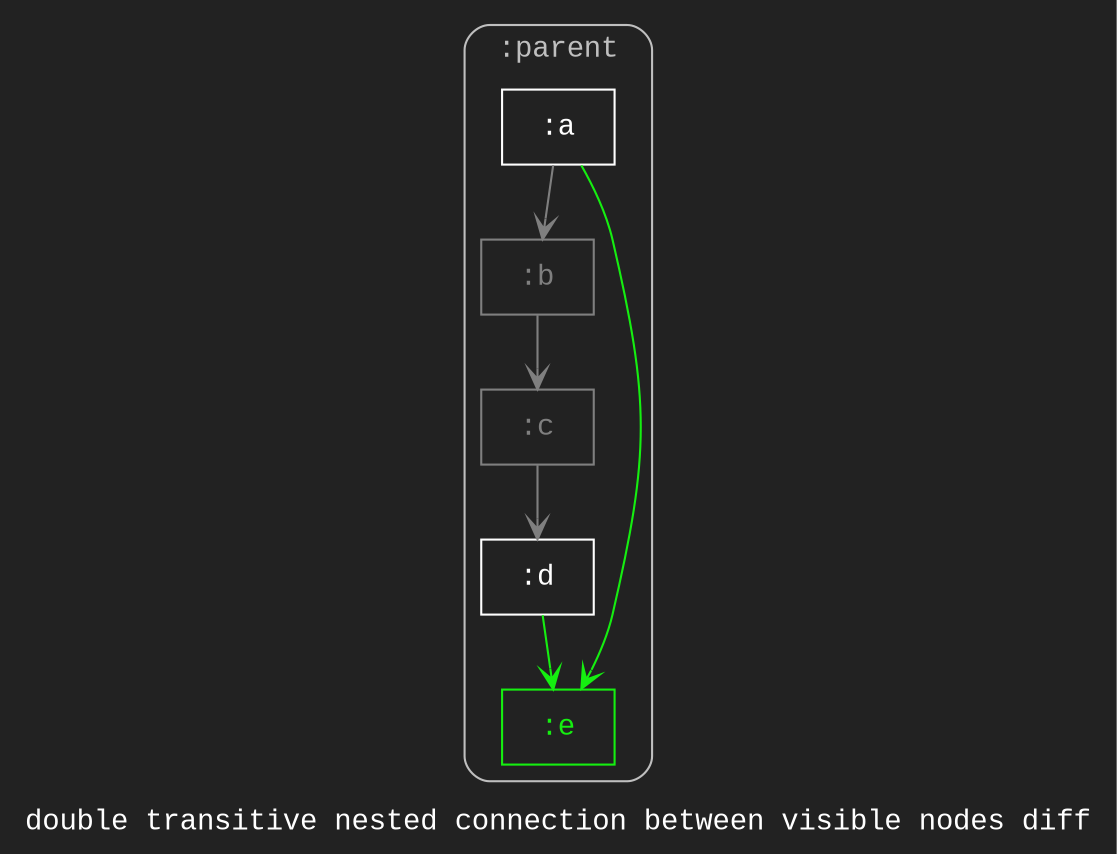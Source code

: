 digraph D {
    tooltip="double transitive nested connection between visible nodes diff";
    label="double transitive nested connection between visible nodes diff";
    bgcolor="#222222";
    fontcolor="#ffffff";
    fontname="Courier New";
    
    subgraph cluster_node1 { /* :parent */
        label=":parent";
        style="rounded";
        fontname="Courier New";
        color="#bfbfbf";
        fontcolor="#bfbfbf";
        tooltip=":parent";
        
        node2 [color="#ffffff",fontcolor="#ffffff",fontname="Courier New",shape="rectangle",tooltip=":parent:a",label=":a"]
        node3 [color="#7f7f7f",fontcolor="#7f7f7f",fontname="Courier New",shape="rectangle",tooltip=":parent:b",label=":b"]
        node4 [color="#7f7f7f",fontcolor="#7f7f7f",fontname="Courier New",shape="rectangle",tooltip=":parent:c",label=":c"]
        node5 [color="#ffffff",fontcolor="#ffffff",fontname="Courier New",shape="rectangle",tooltip=":parent:d",label=":d"]
        node6 [color="#15ef10",fontcolor="#15ef10",fontname="Courier New",shape="rectangle",tooltip=":parent:e",label=":e"]
    }
    
    node2 -> node3 [arrowhead="vee",color="#7f7f7f",tooltip=":parent:a\n   ->\n:parent:b",]
    node2 -> node6 [arrowhead="vee",color="#15ef10",tooltip=":parent:a\n   ->\n:parent:e",]
    node3 -> node4 [arrowhead="vee",color="#7f7f7f",tooltip=":parent:b\n   ->\n:parent:c",]
    node4 -> node5 [arrowhead="vee",color="#7f7f7f",tooltip=":parent:c\n   ->\n:parent:d",]
    node5 -> node6 [arrowhead="vee",color="#15ef10",tooltip=":parent:d\n   ->\n:parent:e",]
}
